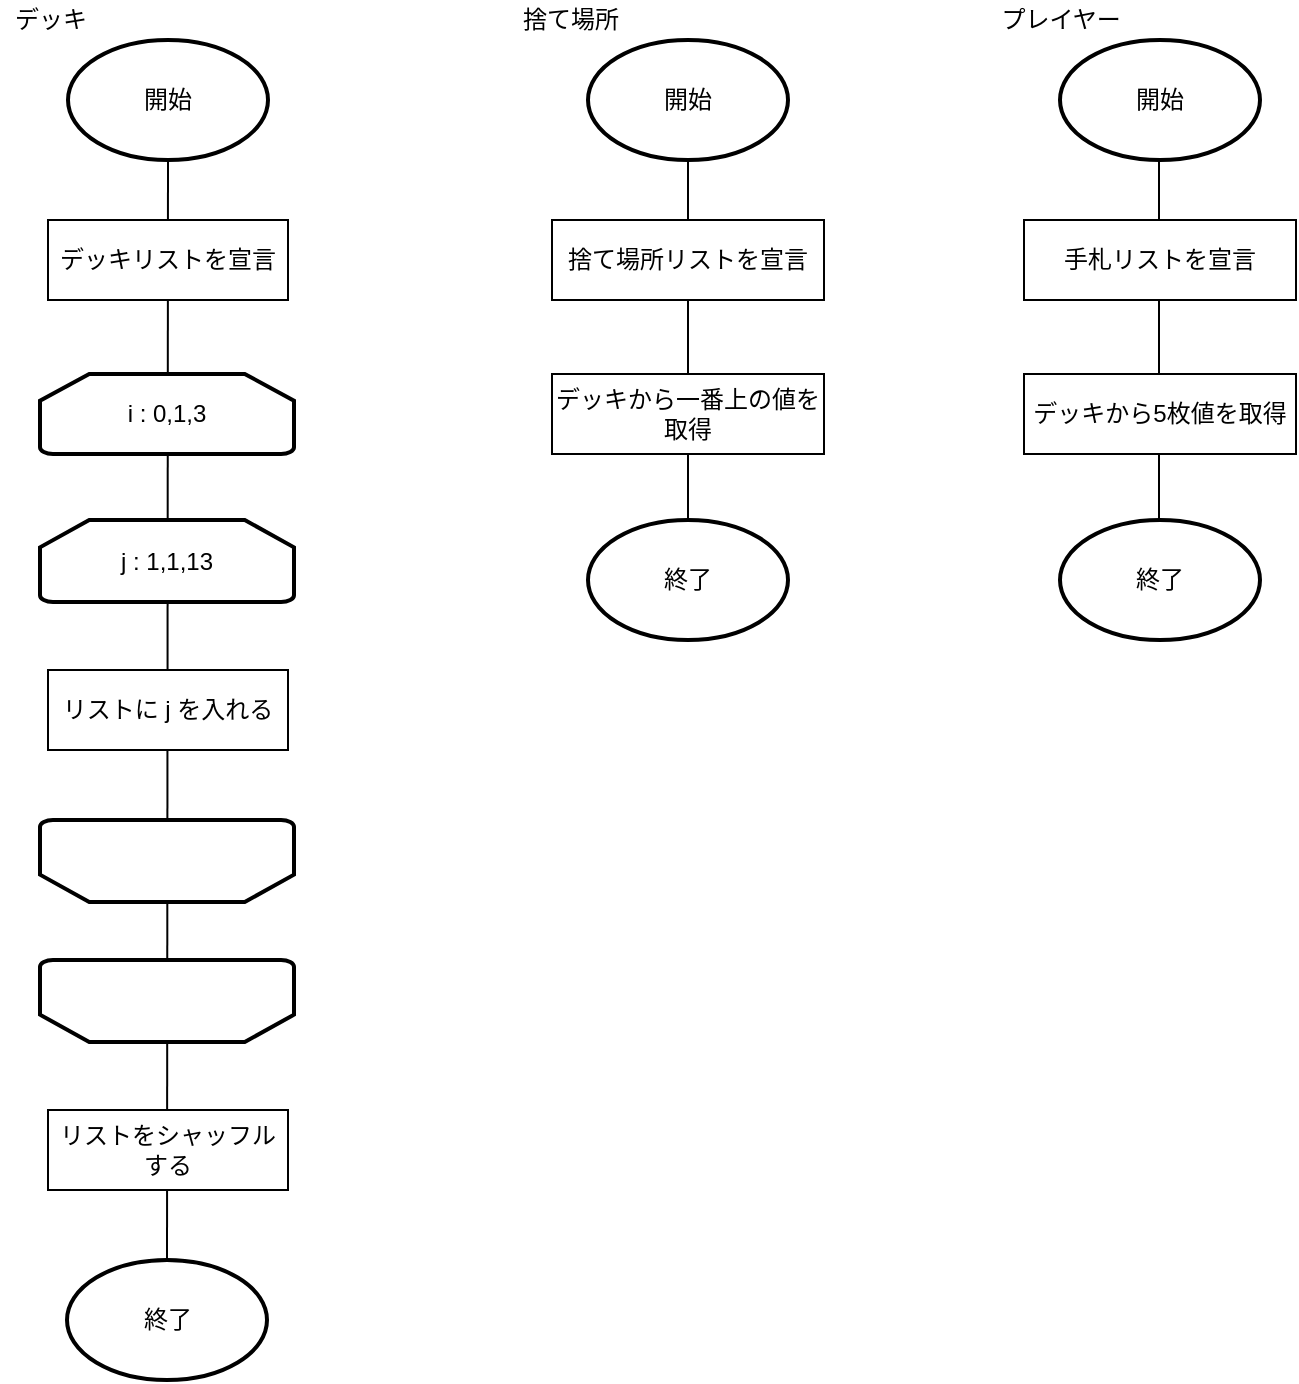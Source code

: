<mxfile>
    <diagram id="dHIGUwT4aTctJ3MJt3Fy" name="ページ1">
        <mxGraphModel dx="1374" dy="507" grid="1" gridSize="10" guides="1" tooltips="1" connect="1" arrows="1" fold="1" page="1" pageScale="1" pageWidth="827" pageHeight="1169" math="0" shadow="0">
            <root>
                <mxCell id="0"/>
                <mxCell id="1" parent="0"/>
                <mxCell id="181" value="" style="endArrow=none;html=1;entryX=0.5;entryY=1;entryDx=0;entryDy=0;entryPerimeter=0;exitX=0.5;exitY=0;exitDx=0;exitDy=0;" parent="1" edge="1">
                    <mxGeometry width="50" height="50" relative="1" as="geometry">
                        <mxPoint x="599.5" y="286" as="sourcePoint"/>
                        <mxPoint x="599.5" y="100" as="targetPoint"/>
                    </mxGeometry>
                </mxCell>
                <mxCell id="172" value="" style="endArrow=none;html=1;entryX=0.5;entryY=1;entryDx=0;entryDy=0;entryPerimeter=0;exitX=0.5;exitY=0;exitDx=0;exitDy=0;" parent="1" target="165" edge="1">
                    <mxGeometry width="50" height="50" relative="1" as="geometry">
                        <mxPoint x="364" y="286" as="sourcePoint"/>
                        <mxPoint x="450" y="210" as="targetPoint"/>
                    </mxGeometry>
                </mxCell>
                <mxCell id="10" value="" style="endArrow=none;html=1;exitX=0.5;exitY=0;exitDx=0;exitDy=0;exitPerimeter=0;" parent="1" source="174" edge="1">
                    <mxGeometry width="50" height="50" relative="1" as="geometry">
                        <mxPoint x="104" y="580" as="sourcePoint"/>
                        <mxPoint x="104" y="100" as="targetPoint"/>
                    </mxGeometry>
                </mxCell>
                <mxCell id="2" value="開始" style="strokeWidth=2;html=1;shape=mxgraph.flowchart.start_1;whiteSpace=wrap;" parent="1" vertex="1">
                    <mxGeometry x="54" y="40" width="100" height="60" as="geometry"/>
                </mxCell>
                <mxCell id="6" value="i : 0,1,3" style="strokeWidth=2;html=1;shape=mxgraph.flowchart.loop_limit;whiteSpace=wrap;" parent="1" vertex="1">
                    <mxGeometry x="40" y="207" width="127" height="40" as="geometry"/>
                </mxCell>
                <mxCell id="7" value="j : 1,1,13" style="strokeWidth=2;html=1;shape=mxgraph.flowchart.loop_limit;whiteSpace=wrap;" parent="1" vertex="1">
                    <mxGeometry x="40" y="280" width="127" height="41" as="geometry"/>
                </mxCell>
                <mxCell id="9" value="リストに j を入れる" style="rounded=0;whiteSpace=wrap;html=1;" parent="1" vertex="1">
                    <mxGeometry x="44" y="355" width="120" height="40" as="geometry"/>
                </mxCell>
                <mxCell id="3" value="デッキリストを宣言" style="rounded=0;whiteSpace=wrap;html=1;" parent="1" vertex="1">
                    <mxGeometry x="44" y="130" width="120" height="40" as="geometry"/>
                </mxCell>
                <mxCell id="13" value="" style="strokeWidth=2;html=1;shape=mxgraph.flowchart.loop_limit;whiteSpace=wrap;rotation=-180;" parent="1" vertex="1">
                    <mxGeometry x="40" y="430" width="127" height="41" as="geometry"/>
                </mxCell>
                <mxCell id="14" value="" style="strokeWidth=2;html=1;shape=mxgraph.flowchart.loop_limit;whiteSpace=wrap;rotation=-180;" parent="1" vertex="1">
                    <mxGeometry x="40" y="500" width="127" height="41" as="geometry"/>
                </mxCell>
                <mxCell id="16" value="リストをシャッフルする" style="rounded=0;whiteSpace=wrap;html=1;" parent="1" vertex="1">
                    <mxGeometry x="44" y="575" width="120" height="40" as="geometry"/>
                </mxCell>
                <mxCell id="164" value="デッキ" style="text;html=1;align=center;verticalAlign=middle;resizable=0;points=[];autosize=1;strokeColor=none;fillColor=none;" parent="1" vertex="1">
                    <mxGeometry x="20" y="20" width="50" height="20" as="geometry"/>
                </mxCell>
                <mxCell id="165" value="開始" style="strokeWidth=2;html=1;shape=mxgraph.flowchart.start_1;whiteSpace=wrap;" parent="1" vertex="1">
                    <mxGeometry x="314" y="40" width="100" height="60" as="geometry"/>
                </mxCell>
                <mxCell id="166" value="捨て場所" style="text;html=1;align=center;verticalAlign=middle;resizable=0;points=[];autosize=1;strokeColor=none;fillColor=none;" parent="1" vertex="1">
                    <mxGeometry x="275" y="20" width="60" height="20" as="geometry"/>
                </mxCell>
                <mxCell id="167" value="捨て場所リストを宣言" style="rounded=0;whiteSpace=wrap;html=1;" parent="1" vertex="1">
                    <mxGeometry x="296" y="130" width="136" height="40" as="geometry"/>
                </mxCell>
                <mxCell id="168" value="デッキから一番上の値を取得" style="rounded=0;whiteSpace=wrap;html=1;" parent="1" vertex="1">
                    <mxGeometry x="296" y="207" width="136" height="40" as="geometry"/>
                </mxCell>
                <mxCell id="174" value="終了" style="strokeWidth=2;html=1;shape=mxgraph.flowchart.start_1;whiteSpace=wrap;" parent="1" vertex="1">
                    <mxGeometry x="53.5" y="650" width="100" height="60" as="geometry"/>
                </mxCell>
                <mxCell id="175" value="終了" style="strokeWidth=2;html=1;shape=mxgraph.flowchart.start_1;whiteSpace=wrap;" parent="1" vertex="1">
                    <mxGeometry x="314" y="280" width="100" height="60" as="geometry"/>
                </mxCell>
                <mxCell id="176" value="開始" style="strokeWidth=2;html=1;shape=mxgraph.flowchart.start_1;whiteSpace=wrap;" parent="1" vertex="1">
                    <mxGeometry x="550" y="40" width="100" height="60" as="geometry"/>
                </mxCell>
                <mxCell id="177" value="プレイヤー" style="text;html=1;align=center;verticalAlign=middle;resizable=0;points=[];autosize=1;strokeColor=none;fillColor=none;" parent="1" vertex="1">
                    <mxGeometry x="510" y="20" width="80" height="20" as="geometry"/>
                </mxCell>
                <mxCell id="178" value="手札リストを宣言" style="rounded=0;whiteSpace=wrap;html=1;" parent="1" vertex="1">
                    <mxGeometry x="532" y="130" width="136" height="40" as="geometry"/>
                </mxCell>
                <mxCell id="179" value="デッキから5枚値を取得" style="rounded=0;whiteSpace=wrap;html=1;" parent="1" vertex="1">
                    <mxGeometry x="532" y="207" width="136" height="40" as="geometry"/>
                </mxCell>
                <mxCell id="180" value="終了" style="strokeWidth=2;html=1;shape=mxgraph.flowchart.start_1;whiteSpace=wrap;" parent="1" vertex="1">
                    <mxGeometry x="550" y="280" width="100" height="60" as="geometry"/>
                </mxCell>
            </root>
        </mxGraphModel>
    </diagram>
    <diagram id="BLYoQnJsf7oFg_bN3LxV" name="ページ2">
        <mxGraphModel dx="1374" dy="1676" grid="1" gridSize="10" guides="1" tooltips="1" connect="1" arrows="1" fold="1" page="1" pageScale="1" pageWidth="827" pageHeight="1169" math="0" shadow="0">
            <root>
                <mxCell id="vTzUctv8wY2UxoElThLa-0"/>
                <mxCell id="vTzUctv8wY2UxoElThLa-1" parent="vTzUctv8wY2UxoElThLa-0"/>
                <mxCell id="jkxBdkeHdx8S8FJW0Tqa-2" value="" style="strokeWidth=2;html=1;shape=mxgraph.flowchart.annotation_1;align=left;pointerEvents=1;rotation=-180;" parent="vTzUctv8wY2UxoElThLa-1" vertex="1">
                    <mxGeometry x="113" y="-480" width="261" height="60" as="geometry"/>
                </mxCell>
                <mxCell id="jkxBdkeHdx8S8FJW0Tqa-0" value="" style="strokeWidth=2;html=1;shape=mxgraph.flowchart.annotation_1;align=left;pointerEvents=1;rotation=-180;" parent="vTzUctv8wY2UxoElThLa-1" vertex="1">
                    <mxGeometry x="111" y="-580" width="261" height="50" as="geometry"/>
                </mxCell>
                <mxCell id="hUg3mcjaQ3DwrhkVVqC9-2" value="" style="strokeWidth=2;html=1;shape=mxgraph.flowchart.annotation_1;align=left;pointerEvents=1;rotation=-180;" parent="vTzUctv8wY2UxoElThLa-1" vertex="1">
                    <mxGeometry x="113" y="-420" width="259" height="160" as="geometry"/>
                </mxCell>
                <mxCell id="hUg3mcjaQ3DwrhkVVqC9-1" value="" style="strokeWidth=2;html=1;shape=mxgraph.flowchart.annotation_1;align=left;pointerEvents=1;rotation=-180;" parent="vTzUctv8wY2UxoElThLa-1" vertex="1">
                    <mxGeometry x="207" y="-810" width="163" height="130" as="geometry"/>
                </mxCell>
                <mxCell id="hUg3mcjaQ3DwrhkVVqC9-0" value="" style="endArrow=none;html=1;entryX=0.5;entryY=1;entryDx=0;entryDy=0;entryPerimeter=0;" parent="vTzUctv8wY2UxoElThLa-1" target="vTzUctv8wY2UxoElThLa-2" edge="1">
                    <mxGeometry width="50" height="50" relative="1" as="geometry">
                        <mxPoint x="112" y="-80" as="sourcePoint"/>
                        <mxPoint x="198" y="-920" as="targetPoint"/>
                    </mxGeometry>
                </mxCell>
                <mxCell id="vTzUctv8wY2UxoElThLa-2" value="開始" style="strokeWidth=2;html=1;shape=mxgraph.flowchart.start_1;whiteSpace=wrap;" parent="vTzUctv8wY2UxoElThLa-1" vertex="1">
                    <mxGeometry x="62" y="-1140" width="100" height="60" as="geometry"/>
                </mxCell>
                <mxCell id="aiUqwqrG7YekxvHDwZ3T-0" value="手札のカードを表示" style="rounded=0;whiteSpace=wrap;html=1;" parent="vTzUctv8wY2UxoElThLa-1" vertex="1">
                    <mxGeometry x="30" y="-1050" width="164" height="40" as="geometry"/>
                </mxCell>
                <mxCell id="aiUqwqrG7YekxvHDwZ3T-1" value="手札の数を合計する" style="rounded=0;whiteSpace=wrap;html=1;" parent="vTzUctv8wY2UxoElThLa-1" vertex="1">
                    <mxGeometry x="30" y="-980" width="164" height="40" as="geometry"/>
                </mxCell>
                <mxCell id="BeDlmQOCRrHWd3bgfEaB-0" value="合計した値を表示する" style="rounded=0;whiteSpace=wrap;html=1;" parent="vTzUctv8wY2UxoElThLa-1" vertex="1">
                    <mxGeometry x="30" y="-910" width="164" height="40" as="geometry"/>
                </mxCell>
                <mxCell id="BeDlmQOCRrHWd3bgfEaB-1" value="合計が6以上か" style="rhombus;whiteSpace=wrap;html=1;" parent="vTzUctv8wY2UxoElThLa-1" vertex="1">
                    <mxGeometry x="15" y="-840" width="194" height="60" as="geometry"/>
                </mxCell>
                <mxCell id="BeDlmQOCRrHWd3bgfEaB-3" value="「やにふ」を表示する。" style="rounded=0;whiteSpace=wrap;html=1;" parent="vTzUctv8wY2UxoElThLa-1" vertex="1">
                    <mxGeometry x="278" y="-710" width="164" height="40" as="geometry"/>
                </mxCell>
                <mxCell id="BeDlmQOCRrHWd3bgfEaB-4" value="捨て場所から一番上の値を&lt;br&gt;取得する" style="rounded=0;whiteSpace=wrap;html=1;" parent="vTzUctv8wY2UxoElThLa-1" vertex="1">
                    <mxGeometry x="30" y="-710" width="164" height="40" as="geometry"/>
                </mxCell>
                <mxCell id="BeDlmQOCRrHWd3bgfEaB-5" value="デッキからなら0を、&lt;br&gt;捨て場所からなら1を入力" style="rounded=0;whiteSpace=wrap;html=1;" parent="vTzUctv8wY2UxoElThLa-1" vertex="1">
                    <mxGeometry x="30" y="-640" width="164" height="40" as="geometry"/>
                </mxCell>
                <mxCell id="BeDlmQOCRrHWd3bgfEaB-6" value="入力が0か1" style="rhombus;whiteSpace=wrap;html=1;" parent="vTzUctv8wY2UxoElThLa-1" vertex="1">
                    <mxGeometry x="15" y="-560" width="194" height="60" as="geometry"/>
                </mxCell>
                <mxCell id="BeDlmQOCRrHWd3bgfEaB-7" value="入力が0のとき" style="rhombus;whiteSpace=wrap;html=1;" parent="vTzUctv8wY2UxoElThLa-1" vertex="1">
                    <mxGeometry x="15" y="-450" width="194" height="60" as="geometry"/>
                </mxCell>
                <mxCell id="BeDlmQOCRrHWd3bgfEaB-9" value="デッキの一番上を取得" style="rounded=0;whiteSpace=wrap;html=1;" parent="vTzUctv8wY2UxoElThLa-1" vertex="1">
                    <mxGeometry x="30" y="-340" width="164" height="40" as="geometry"/>
                </mxCell>
                <mxCell id="BeDlmQOCRrHWd3bgfEaB-10" value="手札を表示" style="rounded=0;whiteSpace=wrap;html=1;" parent="vTzUctv8wY2UxoElThLa-1" vertex="1">
                    <mxGeometry x="30" y="-220" width="164" height="40" as="geometry"/>
                </mxCell>
                <mxCell id="BeDlmQOCRrHWd3bgfEaB-11" value="捨て場所の一番上を取得" style="rounded=0;whiteSpace=wrap;html=1;" parent="vTzUctv8wY2UxoElThLa-1" vertex="1">
                    <mxGeometry x="278" y="-340" width="164" height="40" as="geometry"/>
                </mxCell>
                <mxCell id="jkxBdkeHdx8S8FJW0Tqa-1" value="入力が1のとき" style="rhombus;whiteSpace=wrap;html=1;" parent="vTzUctv8wY2UxoElThLa-1" vertex="1">
                    <mxGeometry x="280" y="-450" width="194" height="60" as="geometry"/>
                </mxCell>
            </root>
        </mxGraphModel>
    </diagram>
    <diagram id="ZZYAga77ii_fpVLc1DNO" name="ページ3">
        <mxGraphModel dx="1374" dy="507" grid="1" gridSize="10" guides="1" tooltips="1" connect="1" arrows="1" fold="1" page="1" pageScale="1" pageWidth="827" pageHeight="1169" math="0" shadow="0">
            <root>
                <mxCell id="Y2PbufcfoZN_lZIPUryY-0"/>
                <mxCell id="Y2PbufcfoZN_lZIPUryY-1" parent="Y2PbufcfoZN_lZIPUryY-0"/>
                <mxCell id="g4915_KlHkj0maj0tF_X-13" value="" style="endArrow=none;html=1;" parent="Y2PbufcfoZN_lZIPUryY-1" source="g4915_KlHkj0maj0tF_X-4" edge="1">
                    <mxGeometry width="50" height="50" relative="1" as="geometry">
                        <mxPoint x="122.5" y="120" as="sourcePoint"/>
                        <mxPoint x="172.5" y="70" as="targetPoint"/>
                    </mxGeometry>
                </mxCell>
                <mxCell id="iQbBGmOKNyKHFnMgidAT-0" value="開始" style="strokeWidth=2;html=1;shape=mxgraph.flowchart.start_2;whiteSpace=wrap;" parent="Y2PbufcfoZN_lZIPUryY-1" vertex="1">
                    <mxGeometry x="107.5" y="10" width="130" height="60" as="geometry"/>
                </mxCell>
                <mxCell id="iQbBGmOKNyKHFnMgidAT-1" value="i : 0, 1 , cpu.size(5)" style="strokeWidth=2;html=1;shape=mxgraph.flowchart.loop_limit;whiteSpace=wrap;" parent="Y2PbufcfoZN_lZIPUryY-1" vertex="1">
                    <mxGeometry x="117.5" y="297" width="100" height="60" as="geometry"/>
                </mxCell>
                <mxCell id="g4915_KlHkj0maj0tF_X-1" value="min &amp;gt; trashDeck" style="rhombus;whiteSpace=wrap;html=1;" parent="Y2PbufcfoZN_lZIPUryY-1" vertex="1">
                    <mxGeometry x="340" y="382" width="165" height="80" as="geometry"/>
                </mxCell>
                <mxCell id="g4915_KlHkj0maj0tF_X-4" value="" style="strokeWidth=2;html=1;shape=mxgraph.flowchart.loop_limit;whiteSpace=wrap;rotation=-180;" parent="Y2PbufcfoZN_lZIPUryY-1" vertex="1">
                    <mxGeometry x="117.5" y="960" width="100" height="60" as="geometry"/>
                </mxCell>
                <mxCell id="g4915_KlHkj0maj0tF_X-6" value="trashDeck.get(trashCount)&lt;br&gt;==cpu.get(i)" style="rhombus;whiteSpace=wrap;html=1;" parent="Y2PbufcfoZN_lZIPUryY-1" vertex="1">
                    <mxGeometry x="85" y="382" width="165" height="80" as="geometry"/>
                </mxCell>
                <mxCell id="g4915_KlHkj0maj0tF_X-7" value="cpu.add(trashDeck&lt;br&gt;.get(trashCount)" style="rounded=0;whiteSpace=wrap;html=1;" parent="Y2PbufcfoZN_lZIPUryY-1" vertex="1">
                    <mxGeometry x="107.5" y="500" width="120" height="60" as="geometry"/>
                </mxCell>
                <mxCell id="g4915_KlHkj0maj0tF_X-8" value="trashCount--" style="rounded=0;whiteSpace=wrap;html=1;" parent="Y2PbufcfoZN_lZIPUryY-1" vertex="1">
                    <mxGeometry x="107.5" y="710" width="120" height="60" as="geometry"/>
                </mxCell>
                <mxCell id="g4915_KlHkj0maj0tF_X-9" value="trash.remove&lt;br&gt;(trashCount)" style="rounded=0;whiteSpace=wrap;html=1;" parent="Y2PbufcfoZN_lZIPUryY-1" vertex="1">
                    <mxGeometry x="107.5" y="605" width="120" height="60" as="geometry"/>
                </mxCell>
                <mxCell id="g4915_KlHkj0maj0tF_X-11" value="break;" style="rounded=0;whiteSpace=wrap;html=1;" parent="Y2PbufcfoZN_lZIPUryY-1" vertex="1">
                    <mxGeometry x="107.5" y="820" width="120" height="60" as="geometry"/>
                </mxCell>
                <mxCell id="g4915_KlHkj0maj0tF_X-16" value="Yes&lt;span style=&quot;color: rgba(0 , 0 , 0 , 0) ; font-family: monospace ; font-size: 0px&quot;&gt;%3CmxGraphModel%3E%3Croot%3E%3CmxCell%20id%3D%220%22%2F%3E%3CmxCell%20id%3D%221%22%20parent%3D%220%22%2F%3E%3CmxCell%20id%3D%222%22%20value%3D%22max%20%3D%20cpu.get(i)%22%20style%3D%22rounded%3D0%3BwhiteSpace%3Dwrap%3Bhtml%3D1%3B%22%20vertex%3D%221%22%20parent%3D%221%22%3E%3CmxGeometry%20x%3D%22362.5%22%20y%3D%22450%22%20width%3D%22120%22%20height%3D%2260%22%20as%3D%22geometry%22%2F%3E%3C%2FmxCell%3E%3C%2Froot%3E%3C%2FmxGraphModel%3E&lt;/span&gt;" style="text;html=1;strokeColor=none;fillColor=none;align=center;verticalAlign=middle;whiteSpace=wrap;rounded=0;" parent="Y2PbufcfoZN_lZIPUryY-1" vertex="1">
                    <mxGeometry x="167.5" y="457" width="60" height="30" as="geometry"/>
                </mxCell>
                <mxCell id="g4915_KlHkj0maj0tF_X-17" value="No" style="text;html=1;strokeColor=none;fillColor=none;align=center;verticalAlign=middle;whiteSpace=wrap;rounded=0;" parent="Y2PbufcfoZN_lZIPUryY-1" vertex="1">
                    <mxGeometry x="217.5" y="340" width="60" height="30" as="geometry"/>
                </mxCell>
                <mxCell id="oZF622Hi0uHQZpHErQNl-0" value="cpu.add(deck.get&lt;br&gt;(deckCount))" style="rounded=0;whiteSpace=wrap;html=1;" parent="Y2PbufcfoZN_lZIPUryY-1" vertex="1">
                    <mxGeometry x="760" y="220" width="120" height="60" as="geometry"/>
                </mxCell>
                <mxCell id="oZF622Hi0uHQZpHErQNl-1" value="deckCount++" style="rounded=0;whiteSpace=wrap;html=1;" parent="Y2PbufcfoZN_lZIPUryY-1" vertex="1">
                    <mxGeometry x="760" y="320" width="120" height="60" as="geometry"/>
                </mxCell>
                <mxCell id="oZF622Hi0uHQZpHErQNl-2" value="trashCount = check" style="rounded=0;whiteSpace=wrap;html=1;" parent="Y2PbufcfoZN_lZIPUryY-1" vertex="1">
                    <mxGeometry x="112.5" y="120" width="120" height="60" as="geometry"/>
                </mxCell>
                <mxCell id="oZF622Hi0uHQZpHErQNl-3" value="trashCount == check" style="rhombus;whiteSpace=wrap;html=1;" parent="Y2PbufcfoZN_lZIPUryY-1" vertex="1">
                    <mxGeometry x="737.5" y="110" width="165" height="80" as="geometry"/>
                </mxCell>
                <mxCell id="oZF622Hi0uHQZpHErQNl-4" value="int min = trashDeck.&lt;br&gt;get(trashCount);" style="rounded=0;whiteSpace=wrap;html=1;" parent="Y2PbufcfoZN_lZIPUryY-1" vertex="1">
                    <mxGeometry x="112.5" y="210" width="120" height="60" as="geometry"/>
                </mxCell>
            </root>
        </mxGraphModel>
    </diagram>
</mxfile>